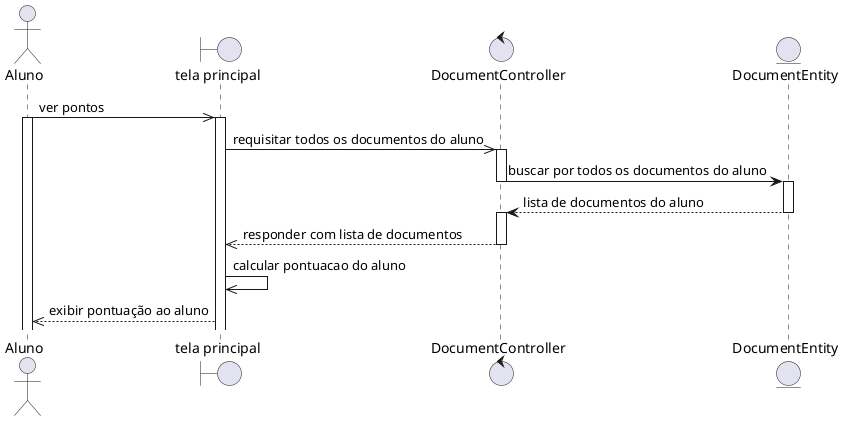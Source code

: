 @startuml
actor Aluno
boundary "tela principal" as home
control DocumentController as controller
entity DocumentEntity as model

Aluno ->> home: ver pontos
activate Aluno
activate home
home ->> controller: requisitar todos os documentos do aluno
activate controller
controller -> model: buscar por todos os documentos do aluno
deactivate controller
activate model
model --> controller: lista de documentos do aluno
deactivate model
activate controller
controller -->> home: responder com lista de documentos
deactivate controller
home ->> home: calcular pontuacao do aluno
home -->> Aluno: exibir pontuação ao aluno 
@enduml